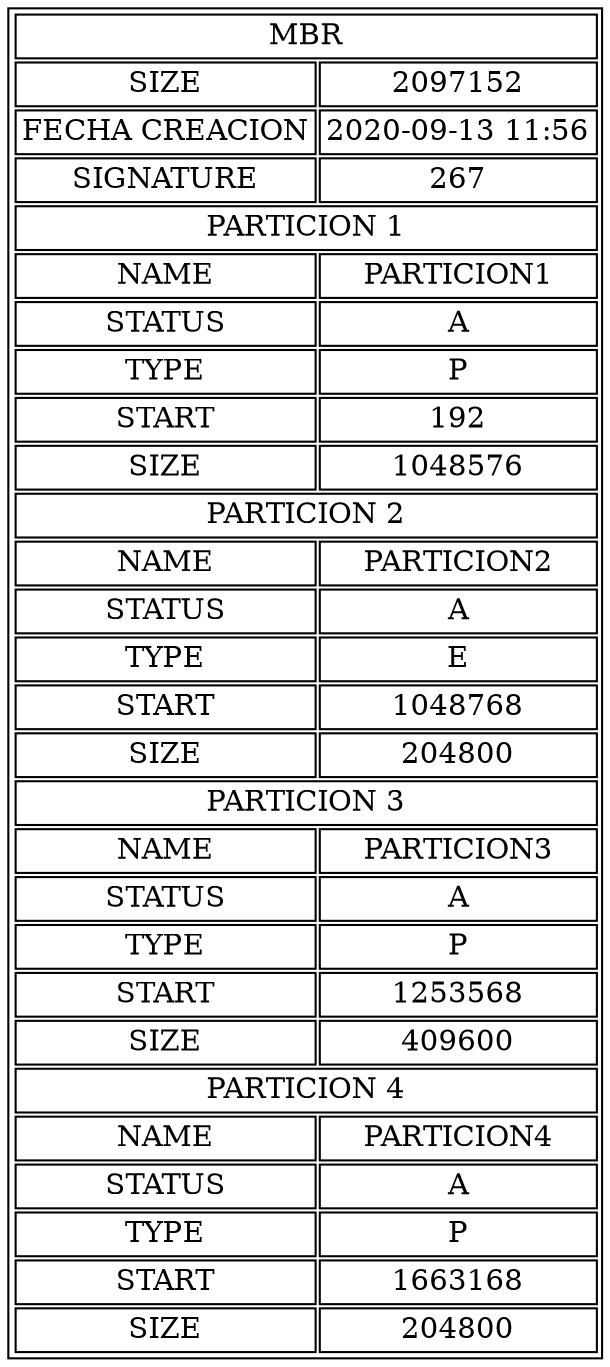 digraph g{
		node [shape=plain]
				a0 [label=<
		 <TABLE>
			<TR>
				<TD colspan="2">MBR</TD>
			</TR>
		  
			<TR>
			<TD >SIZE</TD>
			<TD>2097152</TD>
			</TR>
		  
		
			<TR>
			<TD >FECHA CREACION</TD>
			<TD>2020-09-13 11:56</TD>
			</TR>
		
			<TR>
			<TD >SIGNATURE</TD>
			<TD>267</TD>
			</TR>
			<TR>
		<TD colspan="2">PARTICION 1</TD>
		</TR>
		<TR>
		<TD >NAME</TD>
		<TD>PARTICION1</TD>
		</TR>
		<TR>
		<TD >STATUS</TD>
		<TD>A</TD>
		</TR>
		<TR>
		<TD >TYPE</TD>
		<TD>P</TD>
		</TR>
		<TR>
		<TD >START</TD>
		<TD>192</TD>
		</TR>
		<TR>
		<TD >SIZE</TD>
		<TD>1048576</TD>
		</TR>
		<TR>
		<TD colspan="2">PARTICION 2</TD>
		</TR>
		<TR>
		<TD >NAME</TD>
		<TD>PARTICION2</TD>
		</TR>
		<TR>
		<TD >STATUS</TD>
		<TD>A</TD>
		</TR>
		<TR>
		<TD >TYPE</TD>
		<TD>E</TD>
		</TR>
		<TR>
		<TD >START</TD>
		<TD>1048768</TD>
		</TR>
		<TR>
		<TD >SIZE</TD>
		<TD>204800</TD>
		</TR>
		<TR>
		<TD colspan="2">PARTICION 3</TD>
		</TR>
		<TR>
		<TD >NAME</TD>
		<TD>PARTICION3</TD>
		</TR>
		<TR>
		<TD >STATUS</TD>
		<TD>A</TD>
		</TR>
		<TR>
		<TD >TYPE</TD>
		<TD>P</TD>
		</TR>
		<TR>
		<TD >START</TD>
		<TD>1253568</TD>
		</TR>
		<TR>
		<TD >SIZE</TD>
		<TD>409600</TD>
		</TR>
		<TR>
		<TD colspan="2">PARTICION 4</TD>
		</TR>
		<TR>
		<TD >NAME</TD>
		<TD>PARTICION4</TD>
		</TR>
		<TR>
		<TD >STATUS</TD>
		<TD>A</TD>
		</TR>
		<TR>
		<TD >TYPE</TD>
		<TD>P</TD>
		</TR>
		<TR>
		<TD >START</TD>
		<TD>1663168</TD>
		</TR>
		<TR>
		<TD >SIZE</TD>
		<TD>204800</TD>
		</TR>
		</TABLE>
	>];
	}
